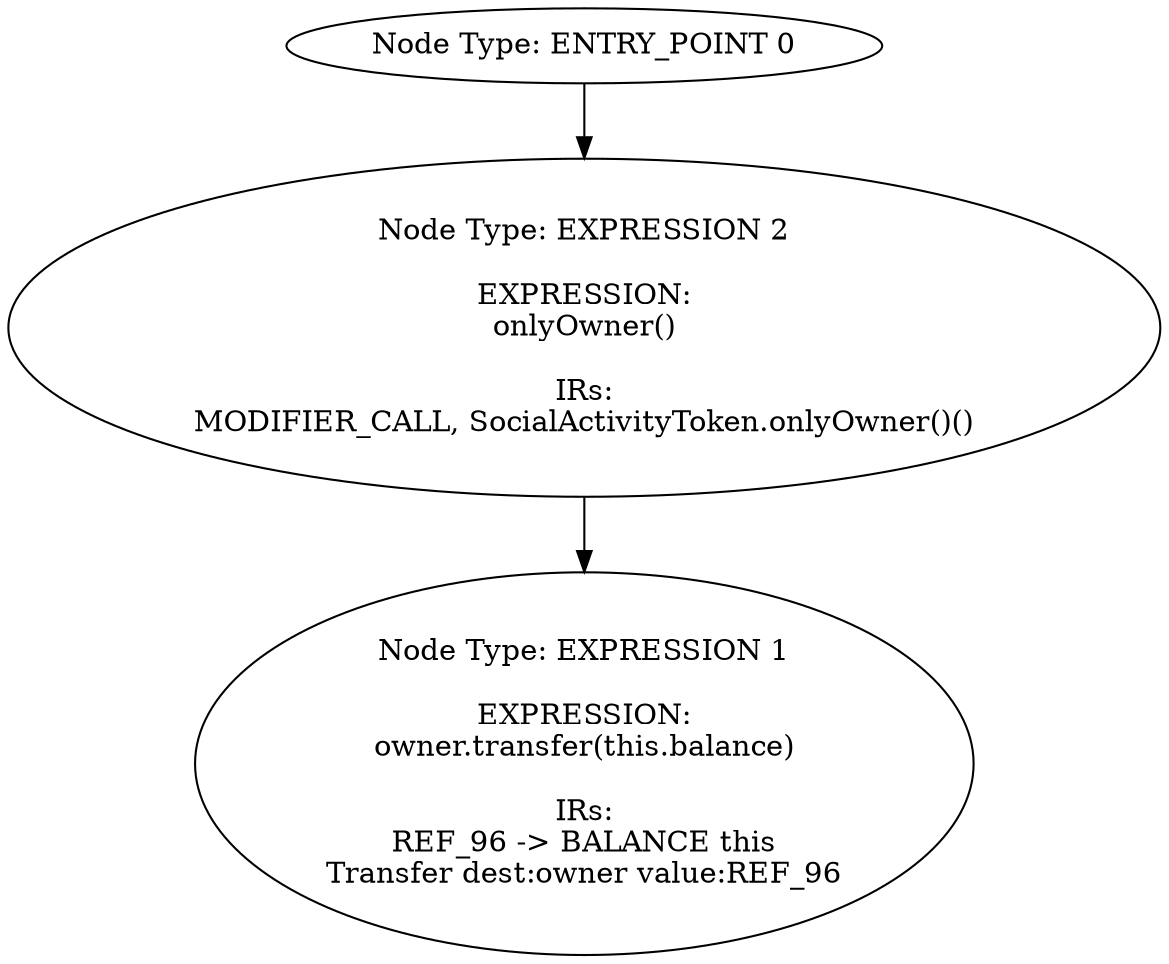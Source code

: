 digraph{
0[label="Node Type: ENTRY_POINT 0
"];
0->2;
1[label="Node Type: EXPRESSION 1

EXPRESSION:
owner.transfer(this.balance)

IRs:
REF_96 -> BALANCE this
Transfer dest:owner value:REF_96"];
2[label="Node Type: EXPRESSION 2

EXPRESSION:
onlyOwner()

IRs:
MODIFIER_CALL, SocialActivityToken.onlyOwner()()"];
2->1;
}
